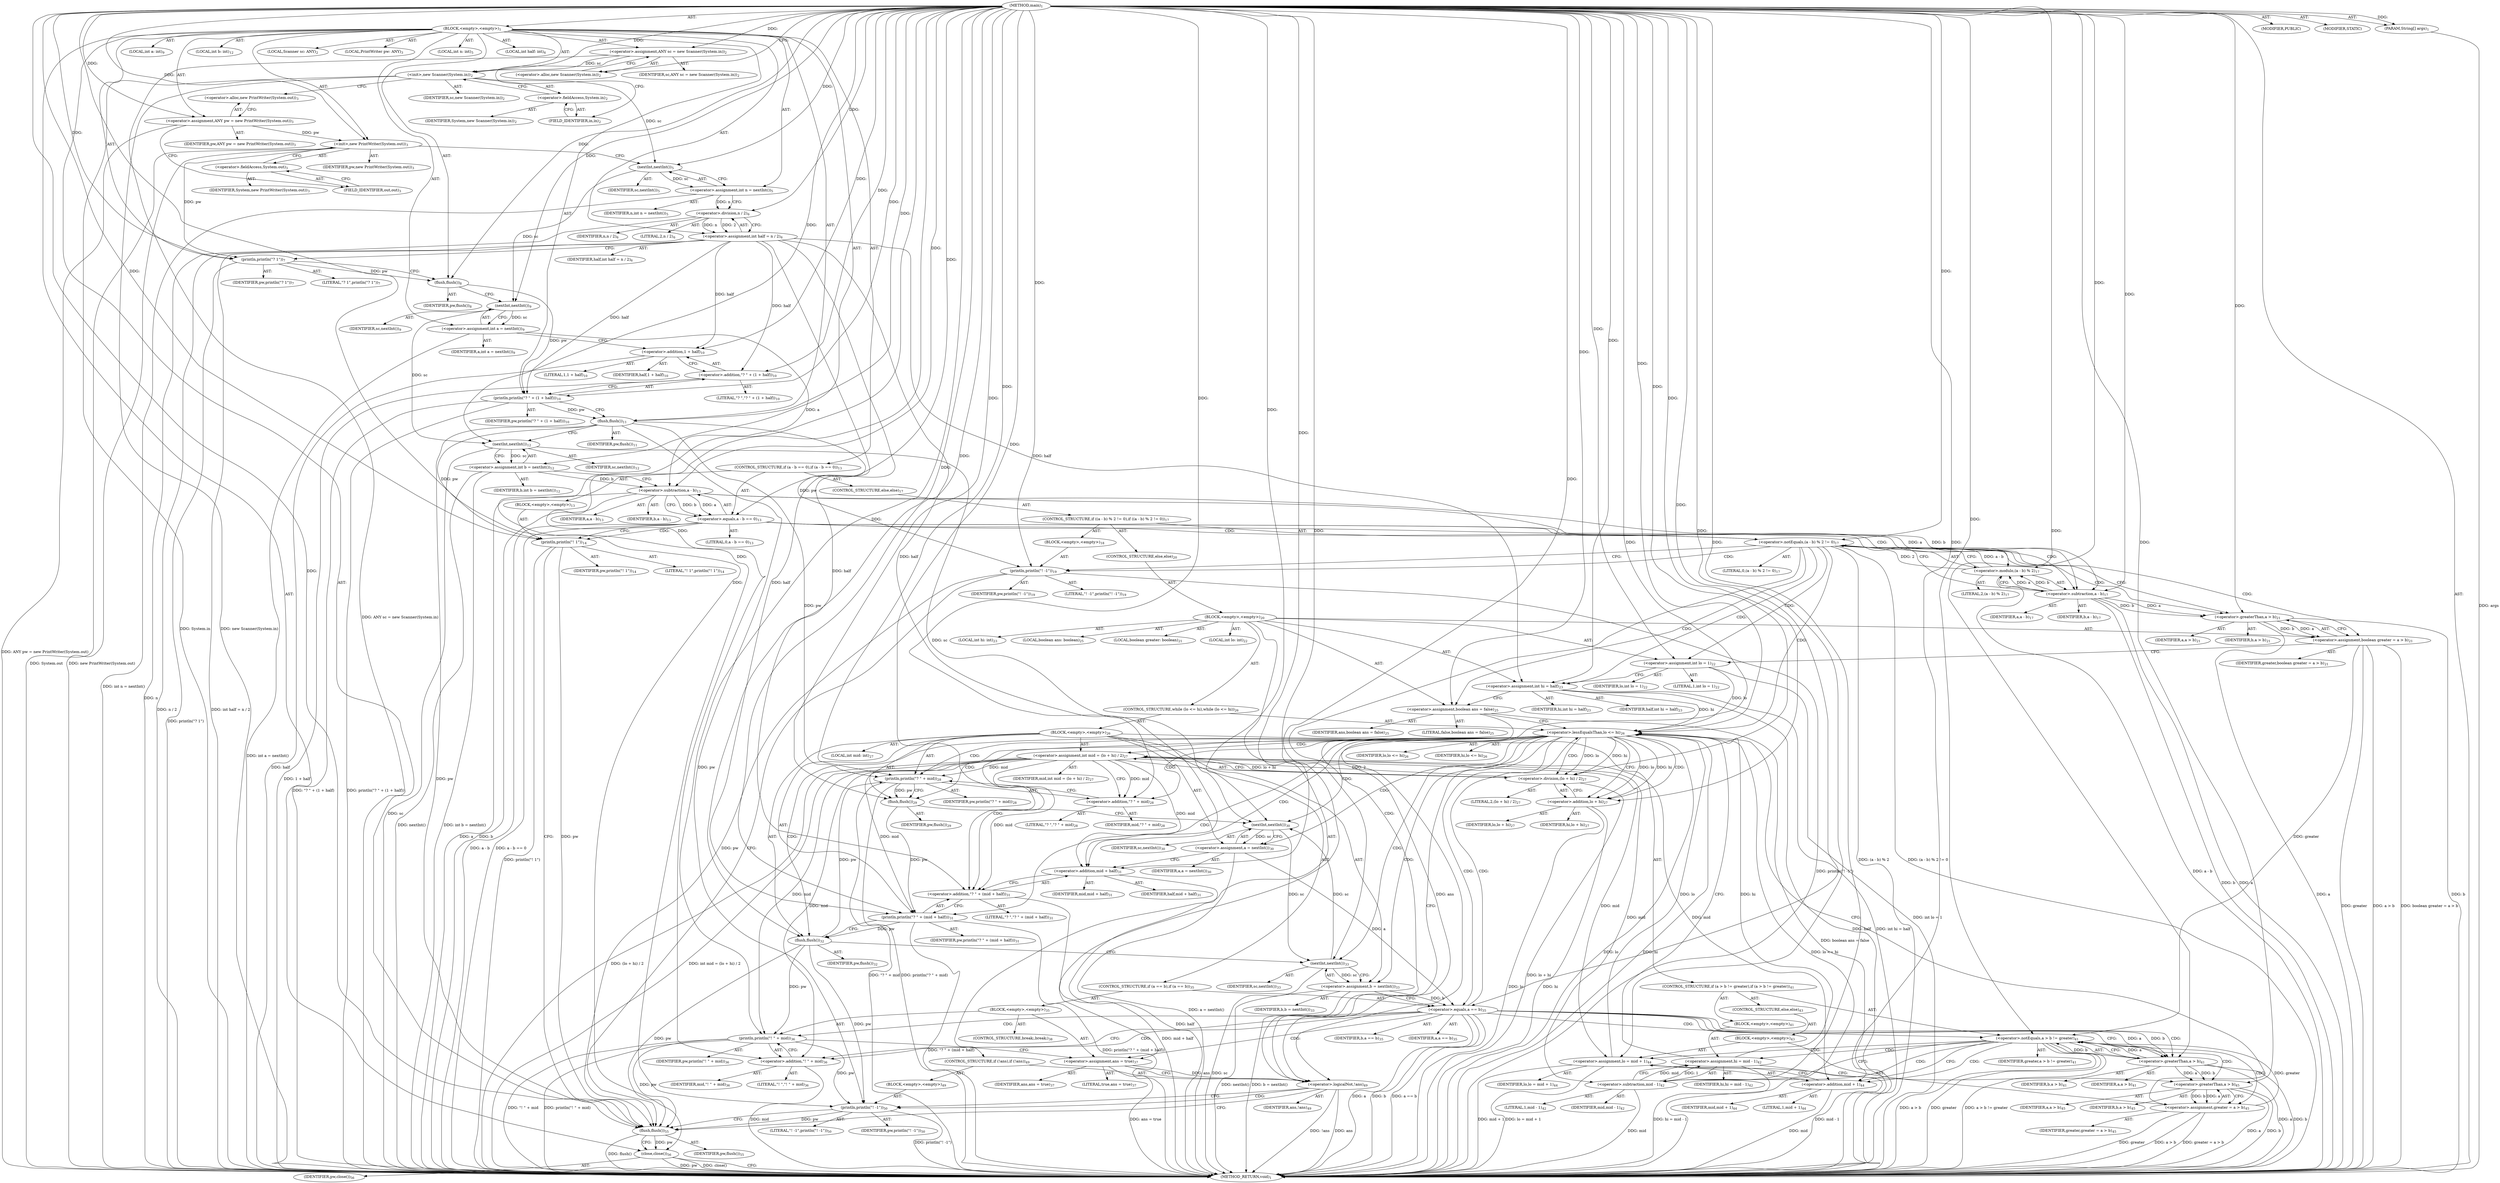 digraph "main" {  
"21" [label = <(METHOD,main)<SUB>1</SUB>> ]
"22" [label = <(PARAM,String[] args)<SUB>1</SUB>> ]
"23" [label = <(BLOCK,&lt;empty&gt;,&lt;empty&gt;)<SUB>1</SUB>> ]
"4" [label = <(LOCAL,Scanner sc: ANY)<SUB>2</SUB>> ]
"24" [label = <(&lt;operator&gt;.assignment,ANY sc = new Scanner(System.in))<SUB>2</SUB>> ]
"25" [label = <(IDENTIFIER,sc,ANY sc = new Scanner(System.in))<SUB>2</SUB>> ]
"26" [label = <(&lt;operator&gt;.alloc,new Scanner(System.in))<SUB>2</SUB>> ]
"27" [label = <(&lt;init&gt;,new Scanner(System.in))<SUB>2</SUB>> ]
"3" [label = <(IDENTIFIER,sc,new Scanner(System.in))<SUB>2</SUB>> ]
"28" [label = <(&lt;operator&gt;.fieldAccess,System.in)<SUB>2</SUB>> ]
"29" [label = <(IDENTIFIER,System,new Scanner(System.in))<SUB>2</SUB>> ]
"30" [label = <(FIELD_IDENTIFIER,in,in)<SUB>2</SUB>> ]
"6" [label = <(LOCAL,PrintWriter pw: ANY)<SUB>3</SUB>> ]
"31" [label = <(&lt;operator&gt;.assignment,ANY pw = new PrintWriter(System.out))<SUB>3</SUB>> ]
"32" [label = <(IDENTIFIER,pw,ANY pw = new PrintWriter(System.out))<SUB>3</SUB>> ]
"33" [label = <(&lt;operator&gt;.alloc,new PrintWriter(System.out))<SUB>3</SUB>> ]
"34" [label = <(&lt;init&gt;,new PrintWriter(System.out))<SUB>3</SUB>> ]
"5" [label = <(IDENTIFIER,pw,new PrintWriter(System.out))<SUB>3</SUB>> ]
"35" [label = <(&lt;operator&gt;.fieldAccess,System.out)<SUB>3</SUB>> ]
"36" [label = <(IDENTIFIER,System,new PrintWriter(System.out))<SUB>3</SUB>> ]
"37" [label = <(FIELD_IDENTIFIER,out,out)<SUB>3</SUB>> ]
"38" [label = <(LOCAL,int n: int)<SUB>5</SUB>> ]
"39" [label = <(&lt;operator&gt;.assignment,int n = nextInt())<SUB>5</SUB>> ]
"40" [label = <(IDENTIFIER,n,int n = nextInt())<SUB>5</SUB>> ]
"41" [label = <(nextInt,nextInt())<SUB>5</SUB>> ]
"42" [label = <(IDENTIFIER,sc,nextInt())<SUB>5</SUB>> ]
"43" [label = <(LOCAL,int half: int)<SUB>6</SUB>> ]
"44" [label = <(&lt;operator&gt;.assignment,int half = n / 2)<SUB>6</SUB>> ]
"45" [label = <(IDENTIFIER,half,int half = n / 2)<SUB>6</SUB>> ]
"46" [label = <(&lt;operator&gt;.division,n / 2)<SUB>6</SUB>> ]
"47" [label = <(IDENTIFIER,n,n / 2)<SUB>6</SUB>> ]
"48" [label = <(LITERAL,2,n / 2)<SUB>6</SUB>> ]
"49" [label = <(println,println(&quot;? 1&quot;))<SUB>7</SUB>> ]
"50" [label = <(IDENTIFIER,pw,println(&quot;? 1&quot;))<SUB>7</SUB>> ]
"51" [label = <(LITERAL,&quot;? 1&quot;,println(&quot;? 1&quot;))<SUB>7</SUB>> ]
"52" [label = <(flush,flush())<SUB>8</SUB>> ]
"53" [label = <(IDENTIFIER,pw,flush())<SUB>8</SUB>> ]
"54" [label = <(LOCAL,int a: int)<SUB>9</SUB>> ]
"55" [label = <(&lt;operator&gt;.assignment,int a = nextInt())<SUB>9</SUB>> ]
"56" [label = <(IDENTIFIER,a,int a = nextInt())<SUB>9</SUB>> ]
"57" [label = <(nextInt,nextInt())<SUB>9</SUB>> ]
"58" [label = <(IDENTIFIER,sc,nextInt())<SUB>9</SUB>> ]
"59" [label = <(println,println(&quot;? &quot; + (1 + half)))<SUB>10</SUB>> ]
"60" [label = <(IDENTIFIER,pw,println(&quot;? &quot; + (1 + half)))<SUB>10</SUB>> ]
"61" [label = <(&lt;operator&gt;.addition,&quot;? &quot; + (1 + half))<SUB>10</SUB>> ]
"62" [label = <(LITERAL,&quot;? &quot;,&quot;? &quot; + (1 + half))<SUB>10</SUB>> ]
"63" [label = <(&lt;operator&gt;.addition,1 + half)<SUB>10</SUB>> ]
"64" [label = <(LITERAL,1,1 + half)<SUB>10</SUB>> ]
"65" [label = <(IDENTIFIER,half,1 + half)<SUB>10</SUB>> ]
"66" [label = <(flush,flush())<SUB>11</SUB>> ]
"67" [label = <(IDENTIFIER,pw,flush())<SUB>11</SUB>> ]
"68" [label = <(LOCAL,int b: int)<SUB>12</SUB>> ]
"69" [label = <(&lt;operator&gt;.assignment,int b = nextInt())<SUB>12</SUB>> ]
"70" [label = <(IDENTIFIER,b,int b = nextInt())<SUB>12</SUB>> ]
"71" [label = <(nextInt,nextInt())<SUB>12</SUB>> ]
"72" [label = <(IDENTIFIER,sc,nextInt())<SUB>12</SUB>> ]
"73" [label = <(CONTROL_STRUCTURE,if (a - b == 0),if (a - b == 0))<SUB>13</SUB>> ]
"74" [label = <(&lt;operator&gt;.equals,a - b == 0)<SUB>13</SUB>> ]
"75" [label = <(&lt;operator&gt;.subtraction,a - b)<SUB>13</SUB>> ]
"76" [label = <(IDENTIFIER,a,a - b)<SUB>13</SUB>> ]
"77" [label = <(IDENTIFIER,b,a - b)<SUB>13</SUB>> ]
"78" [label = <(LITERAL,0,a - b == 0)<SUB>13</SUB>> ]
"79" [label = <(BLOCK,&lt;empty&gt;,&lt;empty&gt;)<SUB>13</SUB>> ]
"80" [label = <(println,println(&quot;! 1&quot;))<SUB>14</SUB>> ]
"81" [label = <(IDENTIFIER,pw,println(&quot;! 1&quot;))<SUB>14</SUB>> ]
"82" [label = <(LITERAL,&quot;! 1&quot;,println(&quot;! 1&quot;))<SUB>14</SUB>> ]
"83" [label = <(CONTROL_STRUCTURE,else,else)<SUB>17</SUB>> ]
"84" [label = <(CONTROL_STRUCTURE,if ((a - b) % 2 != 0),if ((a - b) % 2 != 0))<SUB>17</SUB>> ]
"85" [label = <(&lt;operator&gt;.notEquals,(a - b) % 2 != 0)<SUB>17</SUB>> ]
"86" [label = <(&lt;operator&gt;.modulo,(a - b) % 2)<SUB>17</SUB>> ]
"87" [label = <(&lt;operator&gt;.subtraction,a - b)<SUB>17</SUB>> ]
"88" [label = <(IDENTIFIER,a,a - b)<SUB>17</SUB>> ]
"89" [label = <(IDENTIFIER,b,a - b)<SUB>17</SUB>> ]
"90" [label = <(LITERAL,2,(a - b) % 2)<SUB>17</SUB>> ]
"91" [label = <(LITERAL,0,(a - b) % 2 != 0)<SUB>17</SUB>> ]
"92" [label = <(BLOCK,&lt;empty&gt;,&lt;empty&gt;)<SUB>18</SUB>> ]
"93" [label = <(println,println(&quot;! -1&quot;))<SUB>19</SUB>> ]
"94" [label = <(IDENTIFIER,pw,println(&quot;! -1&quot;))<SUB>19</SUB>> ]
"95" [label = <(LITERAL,&quot;! -1&quot;,println(&quot;! -1&quot;))<SUB>19</SUB>> ]
"96" [label = <(CONTROL_STRUCTURE,else,else)<SUB>20</SUB>> ]
"97" [label = <(BLOCK,&lt;empty&gt;,&lt;empty&gt;)<SUB>20</SUB>> ]
"98" [label = <(LOCAL,boolean greater: boolean)<SUB>21</SUB>> ]
"99" [label = <(&lt;operator&gt;.assignment,boolean greater = a &gt; b)<SUB>21</SUB>> ]
"100" [label = <(IDENTIFIER,greater,boolean greater = a &gt; b)<SUB>21</SUB>> ]
"101" [label = <(&lt;operator&gt;.greaterThan,a &gt; b)<SUB>21</SUB>> ]
"102" [label = <(IDENTIFIER,a,a &gt; b)<SUB>21</SUB>> ]
"103" [label = <(IDENTIFIER,b,a &gt; b)<SUB>21</SUB>> ]
"104" [label = <(LOCAL,int lo: int)<SUB>22</SUB>> ]
"105" [label = <(&lt;operator&gt;.assignment,int lo = 1)<SUB>22</SUB>> ]
"106" [label = <(IDENTIFIER,lo,int lo = 1)<SUB>22</SUB>> ]
"107" [label = <(LITERAL,1,int lo = 1)<SUB>22</SUB>> ]
"108" [label = <(LOCAL,int hi: int)<SUB>23</SUB>> ]
"109" [label = <(&lt;operator&gt;.assignment,int hi = half)<SUB>23</SUB>> ]
"110" [label = <(IDENTIFIER,hi,int hi = half)<SUB>23</SUB>> ]
"111" [label = <(IDENTIFIER,half,int hi = half)<SUB>23</SUB>> ]
"112" [label = <(LOCAL,boolean ans: boolean)<SUB>25</SUB>> ]
"113" [label = <(&lt;operator&gt;.assignment,boolean ans = false)<SUB>25</SUB>> ]
"114" [label = <(IDENTIFIER,ans,boolean ans = false)<SUB>25</SUB>> ]
"115" [label = <(LITERAL,false,boolean ans = false)<SUB>25</SUB>> ]
"116" [label = <(CONTROL_STRUCTURE,while (lo &lt;= hi),while (lo &lt;= hi))<SUB>26</SUB>> ]
"117" [label = <(&lt;operator&gt;.lessEqualsThan,lo &lt;= hi)<SUB>26</SUB>> ]
"118" [label = <(IDENTIFIER,lo,lo &lt;= hi)<SUB>26</SUB>> ]
"119" [label = <(IDENTIFIER,hi,lo &lt;= hi)<SUB>26</SUB>> ]
"120" [label = <(BLOCK,&lt;empty&gt;,&lt;empty&gt;)<SUB>26</SUB>> ]
"121" [label = <(LOCAL,int mid: int)<SUB>27</SUB>> ]
"122" [label = <(&lt;operator&gt;.assignment,int mid = (lo + hi) / 2)<SUB>27</SUB>> ]
"123" [label = <(IDENTIFIER,mid,int mid = (lo + hi) / 2)<SUB>27</SUB>> ]
"124" [label = <(&lt;operator&gt;.division,(lo + hi) / 2)<SUB>27</SUB>> ]
"125" [label = <(&lt;operator&gt;.addition,lo + hi)<SUB>27</SUB>> ]
"126" [label = <(IDENTIFIER,lo,lo + hi)<SUB>27</SUB>> ]
"127" [label = <(IDENTIFIER,hi,lo + hi)<SUB>27</SUB>> ]
"128" [label = <(LITERAL,2,(lo + hi) / 2)<SUB>27</SUB>> ]
"129" [label = <(println,println(&quot;? &quot; + mid))<SUB>28</SUB>> ]
"130" [label = <(IDENTIFIER,pw,println(&quot;? &quot; + mid))<SUB>28</SUB>> ]
"131" [label = <(&lt;operator&gt;.addition,&quot;? &quot; + mid)<SUB>28</SUB>> ]
"132" [label = <(LITERAL,&quot;? &quot;,&quot;? &quot; + mid)<SUB>28</SUB>> ]
"133" [label = <(IDENTIFIER,mid,&quot;? &quot; + mid)<SUB>28</SUB>> ]
"134" [label = <(flush,flush())<SUB>29</SUB>> ]
"135" [label = <(IDENTIFIER,pw,flush())<SUB>29</SUB>> ]
"136" [label = <(&lt;operator&gt;.assignment,a = nextInt())<SUB>30</SUB>> ]
"137" [label = <(IDENTIFIER,a,a = nextInt())<SUB>30</SUB>> ]
"138" [label = <(nextInt,nextInt())<SUB>30</SUB>> ]
"139" [label = <(IDENTIFIER,sc,nextInt())<SUB>30</SUB>> ]
"140" [label = <(println,println(&quot;? &quot; + (mid + half)))<SUB>31</SUB>> ]
"141" [label = <(IDENTIFIER,pw,println(&quot;? &quot; + (mid + half)))<SUB>31</SUB>> ]
"142" [label = <(&lt;operator&gt;.addition,&quot;? &quot; + (mid + half))<SUB>31</SUB>> ]
"143" [label = <(LITERAL,&quot;? &quot;,&quot;? &quot; + (mid + half))<SUB>31</SUB>> ]
"144" [label = <(&lt;operator&gt;.addition,mid + half)<SUB>31</SUB>> ]
"145" [label = <(IDENTIFIER,mid,mid + half)<SUB>31</SUB>> ]
"146" [label = <(IDENTIFIER,half,mid + half)<SUB>31</SUB>> ]
"147" [label = <(flush,flush())<SUB>32</SUB>> ]
"148" [label = <(IDENTIFIER,pw,flush())<SUB>32</SUB>> ]
"149" [label = <(&lt;operator&gt;.assignment,b = nextInt())<SUB>33</SUB>> ]
"150" [label = <(IDENTIFIER,b,b = nextInt())<SUB>33</SUB>> ]
"151" [label = <(nextInt,nextInt())<SUB>33</SUB>> ]
"152" [label = <(IDENTIFIER,sc,nextInt())<SUB>33</SUB>> ]
"153" [label = <(CONTROL_STRUCTURE,if (a == b),if (a == b))<SUB>35</SUB>> ]
"154" [label = <(&lt;operator&gt;.equals,a == b)<SUB>35</SUB>> ]
"155" [label = <(IDENTIFIER,a,a == b)<SUB>35</SUB>> ]
"156" [label = <(IDENTIFIER,b,a == b)<SUB>35</SUB>> ]
"157" [label = <(BLOCK,&lt;empty&gt;,&lt;empty&gt;)<SUB>35</SUB>> ]
"158" [label = <(println,println(&quot;! &quot; + mid))<SUB>36</SUB>> ]
"159" [label = <(IDENTIFIER,pw,println(&quot;! &quot; + mid))<SUB>36</SUB>> ]
"160" [label = <(&lt;operator&gt;.addition,&quot;! &quot; + mid)<SUB>36</SUB>> ]
"161" [label = <(LITERAL,&quot;! &quot;,&quot;! &quot; + mid)<SUB>36</SUB>> ]
"162" [label = <(IDENTIFIER,mid,&quot;! &quot; + mid)<SUB>36</SUB>> ]
"163" [label = <(&lt;operator&gt;.assignment,ans = true)<SUB>37</SUB>> ]
"164" [label = <(IDENTIFIER,ans,ans = true)<SUB>37</SUB>> ]
"165" [label = <(LITERAL,true,ans = true)<SUB>37</SUB>> ]
"166" [label = <(CONTROL_STRUCTURE,break;,break;)<SUB>38</SUB>> ]
"167" [label = <(CONTROL_STRUCTURE,if (a &gt; b != greater),if (a &gt; b != greater))<SUB>41</SUB>> ]
"168" [label = <(&lt;operator&gt;.notEquals,a &gt; b != greater)<SUB>41</SUB>> ]
"169" [label = <(&lt;operator&gt;.greaterThan,a &gt; b)<SUB>41</SUB>> ]
"170" [label = <(IDENTIFIER,a,a &gt; b)<SUB>41</SUB>> ]
"171" [label = <(IDENTIFIER,b,a &gt; b)<SUB>41</SUB>> ]
"172" [label = <(IDENTIFIER,greater,a &gt; b != greater)<SUB>41</SUB>> ]
"173" [label = <(BLOCK,&lt;empty&gt;,&lt;empty&gt;)<SUB>41</SUB>> ]
"174" [label = <(&lt;operator&gt;.assignment,hi = mid - 1)<SUB>42</SUB>> ]
"175" [label = <(IDENTIFIER,hi,hi = mid - 1)<SUB>42</SUB>> ]
"176" [label = <(&lt;operator&gt;.subtraction,mid - 1)<SUB>42</SUB>> ]
"177" [label = <(IDENTIFIER,mid,mid - 1)<SUB>42</SUB>> ]
"178" [label = <(LITERAL,1,mid - 1)<SUB>42</SUB>> ]
"179" [label = <(CONTROL_STRUCTURE,else,else)<SUB>43</SUB>> ]
"180" [label = <(BLOCK,&lt;empty&gt;,&lt;empty&gt;)<SUB>43</SUB>> ]
"181" [label = <(&lt;operator&gt;.assignment,lo = mid + 1)<SUB>44</SUB>> ]
"182" [label = <(IDENTIFIER,lo,lo = mid + 1)<SUB>44</SUB>> ]
"183" [label = <(&lt;operator&gt;.addition,mid + 1)<SUB>44</SUB>> ]
"184" [label = <(IDENTIFIER,mid,mid + 1)<SUB>44</SUB>> ]
"185" [label = <(LITERAL,1,mid + 1)<SUB>44</SUB>> ]
"186" [label = <(&lt;operator&gt;.assignment,greater = a &gt; b)<SUB>45</SUB>> ]
"187" [label = <(IDENTIFIER,greater,greater = a &gt; b)<SUB>45</SUB>> ]
"188" [label = <(&lt;operator&gt;.greaterThan,a &gt; b)<SUB>45</SUB>> ]
"189" [label = <(IDENTIFIER,a,a &gt; b)<SUB>45</SUB>> ]
"190" [label = <(IDENTIFIER,b,a &gt; b)<SUB>45</SUB>> ]
"191" [label = <(CONTROL_STRUCTURE,if (!ans),if (!ans))<SUB>49</SUB>> ]
"192" [label = <(&lt;operator&gt;.logicalNot,!ans)<SUB>49</SUB>> ]
"193" [label = <(IDENTIFIER,ans,!ans)<SUB>49</SUB>> ]
"194" [label = <(BLOCK,&lt;empty&gt;,&lt;empty&gt;)<SUB>49</SUB>> ]
"195" [label = <(println,println(&quot;! -1&quot;))<SUB>50</SUB>> ]
"196" [label = <(IDENTIFIER,pw,println(&quot;! -1&quot;))<SUB>50</SUB>> ]
"197" [label = <(LITERAL,&quot;! -1&quot;,println(&quot;! -1&quot;))<SUB>50</SUB>> ]
"198" [label = <(flush,flush())<SUB>55</SUB>> ]
"199" [label = <(IDENTIFIER,pw,flush())<SUB>55</SUB>> ]
"200" [label = <(close,close())<SUB>56</SUB>> ]
"201" [label = <(IDENTIFIER,pw,close())<SUB>56</SUB>> ]
"202" [label = <(MODIFIER,PUBLIC)> ]
"203" [label = <(MODIFIER,STATIC)> ]
"204" [label = <(METHOD_RETURN,void)<SUB>1</SUB>> ]
  "21" -> "22"  [ label = "AST: "] 
  "21" -> "23"  [ label = "AST: "] 
  "21" -> "202"  [ label = "AST: "] 
  "21" -> "203"  [ label = "AST: "] 
  "21" -> "204"  [ label = "AST: "] 
  "23" -> "4"  [ label = "AST: "] 
  "23" -> "24"  [ label = "AST: "] 
  "23" -> "27"  [ label = "AST: "] 
  "23" -> "6"  [ label = "AST: "] 
  "23" -> "31"  [ label = "AST: "] 
  "23" -> "34"  [ label = "AST: "] 
  "23" -> "38"  [ label = "AST: "] 
  "23" -> "39"  [ label = "AST: "] 
  "23" -> "43"  [ label = "AST: "] 
  "23" -> "44"  [ label = "AST: "] 
  "23" -> "49"  [ label = "AST: "] 
  "23" -> "52"  [ label = "AST: "] 
  "23" -> "54"  [ label = "AST: "] 
  "23" -> "55"  [ label = "AST: "] 
  "23" -> "59"  [ label = "AST: "] 
  "23" -> "66"  [ label = "AST: "] 
  "23" -> "68"  [ label = "AST: "] 
  "23" -> "69"  [ label = "AST: "] 
  "23" -> "73"  [ label = "AST: "] 
  "23" -> "198"  [ label = "AST: "] 
  "23" -> "200"  [ label = "AST: "] 
  "24" -> "25"  [ label = "AST: "] 
  "24" -> "26"  [ label = "AST: "] 
  "27" -> "3"  [ label = "AST: "] 
  "27" -> "28"  [ label = "AST: "] 
  "28" -> "29"  [ label = "AST: "] 
  "28" -> "30"  [ label = "AST: "] 
  "31" -> "32"  [ label = "AST: "] 
  "31" -> "33"  [ label = "AST: "] 
  "34" -> "5"  [ label = "AST: "] 
  "34" -> "35"  [ label = "AST: "] 
  "35" -> "36"  [ label = "AST: "] 
  "35" -> "37"  [ label = "AST: "] 
  "39" -> "40"  [ label = "AST: "] 
  "39" -> "41"  [ label = "AST: "] 
  "41" -> "42"  [ label = "AST: "] 
  "44" -> "45"  [ label = "AST: "] 
  "44" -> "46"  [ label = "AST: "] 
  "46" -> "47"  [ label = "AST: "] 
  "46" -> "48"  [ label = "AST: "] 
  "49" -> "50"  [ label = "AST: "] 
  "49" -> "51"  [ label = "AST: "] 
  "52" -> "53"  [ label = "AST: "] 
  "55" -> "56"  [ label = "AST: "] 
  "55" -> "57"  [ label = "AST: "] 
  "57" -> "58"  [ label = "AST: "] 
  "59" -> "60"  [ label = "AST: "] 
  "59" -> "61"  [ label = "AST: "] 
  "61" -> "62"  [ label = "AST: "] 
  "61" -> "63"  [ label = "AST: "] 
  "63" -> "64"  [ label = "AST: "] 
  "63" -> "65"  [ label = "AST: "] 
  "66" -> "67"  [ label = "AST: "] 
  "69" -> "70"  [ label = "AST: "] 
  "69" -> "71"  [ label = "AST: "] 
  "71" -> "72"  [ label = "AST: "] 
  "73" -> "74"  [ label = "AST: "] 
  "73" -> "79"  [ label = "AST: "] 
  "73" -> "83"  [ label = "AST: "] 
  "74" -> "75"  [ label = "AST: "] 
  "74" -> "78"  [ label = "AST: "] 
  "75" -> "76"  [ label = "AST: "] 
  "75" -> "77"  [ label = "AST: "] 
  "79" -> "80"  [ label = "AST: "] 
  "80" -> "81"  [ label = "AST: "] 
  "80" -> "82"  [ label = "AST: "] 
  "83" -> "84"  [ label = "AST: "] 
  "84" -> "85"  [ label = "AST: "] 
  "84" -> "92"  [ label = "AST: "] 
  "84" -> "96"  [ label = "AST: "] 
  "85" -> "86"  [ label = "AST: "] 
  "85" -> "91"  [ label = "AST: "] 
  "86" -> "87"  [ label = "AST: "] 
  "86" -> "90"  [ label = "AST: "] 
  "87" -> "88"  [ label = "AST: "] 
  "87" -> "89"  [ label = "AST: "] 
  "92" -> "93"  [ label = "AST: "] 
  "93" -> "94"  [ label = "AST: "] 
  "93" -> "95"  [ label = "AST: "] 
  "96" -> "97"  [ label = "AST: "] 
  "97" -> "98"  [ label = "AST: "] 
  "97" -> "99"  [ label = "AST: "] 
  "97" -> "104"  [ label = "AST: "] 
  "97" -> "105"  [ label = "AST: "] 
  "97" -> "108"  [ label = "AST: "] 
  "97" -> "109"  [ label = "AST: "] 
  "97" -> "112"  [ label = "AST: "] 
  "97" -> "113"  [ label = "AST: "] 
  "97" -> "116"  [ label = "AST: "] 
  "97" -> "191"  [ label = "AST: "] 
  "99" -> "100"  [ label = "AST: "] 
  "99" -> "101"  [ label = "AST: "] 
  "101" -> "102"  [ label = "AST: "] 
  "101" -> "103"  [ label = "AST: "] 
  "105" -> "106"  [ label = "AST: "] 
  "105" -> "107"  [ label = "AST: "] 
  "109" -> "110"  [ label = "AST: "] 
  "109" -> "111"  [ label = "AST: "] 
  "113" -> "114"  [ label = "AST: "] 
  "113" -> "115"  [ label = "AST: "] 
  "116" -> "117"  [ label = "AST: "] 
  "116" -> "120"  [ label = "AST: "] 
  "117" -> "118"  [ label = "AST: "] 
  "117" -> "119"  [ label = "AST: "] 
  "120" -> "121"  [ label = "AST: "] 
  "120" -> "122"  [ label = "AST: "] 
  "120" -> "129"  [ label = "AST: "] 
  "120" -> "134"  [ label = "AST: "] 
  "120" -> "136"  [ label = "AST: "] 
  "120" -> "140"  [ label = "AST: "] 
  "120" -> "147"  [ label = "AST: "] 
  "120" -> "149"  [ label = "AST: "] 
  "120" -> "153"  [ label = "AST: "] 
  "120" -> "167"  [ label = "AST: "] 
  "122" -> "123"  [ label = "AST: "] 
  "122" -> "124"  [ label = "AST: "] 
  "124" -> "125"  [ label = "AST: "] 
  "124" -> "128"  [ label = "AST: "] 
  "125" -> "126"  [ label = "AST: "] 
  "125" -> "127"  [ label = "AST: "] 
  "129" -> "130"  [ label = "AST: "] 
  "129" -> "131"  [ label = "AST: "] 
  "131" -> "132"  [ label = "AST: "] 
  "131" -> "133"  [ label = "AST: "] 
  "134" -> "135"  [ label = "AST: "] 
  "136" -> "137"  [ label = "AST: "] 
  "136" -> "138"  [ label = "AST: "] 
  "138" -> "139"  [ label = "AST: "] 
  "140" -> "141"  [ label = "AST: "] 
  "140" -> "142"  [ label = "AST: "] 
  "142" -> "143"  [ label = "AST: "] 
  "142" -> "144"  [ label = "AST: "] 
  "144" -> "145"  [ label = "AST: "] 
  "144" -> "146"  [ label = "AST: "] 
  "147" -> "148"  [ label = "AST: "] 
  "149" -> "150"  [ label = "AST: "] 
  "149" -> "151"  [ label = "AST: "] 
  "151" -> "152"  [ label = "AST: "] 
  "153" -> "154"  [ label = "AST: "] 
  "153" -> "157"  [ label = "AST: "] 
  "154" -> "155"  [ label = "AST: "] 
  "154" -> "156"  [ label = "AST: "] 
  "157" -> "158"  [ label = "AST: "] 
  "157" -> "163"  [ label = "AST: "] 
  "157" -> "166"  [ label = "AST: "] 
  "158" -> "159"  [ label = "AST: "] 
  "158" -> "160"  [ label = "AST: "] 
  "160" -> "161"  [ label = "AST: "] 
  "160" -> "162"  [ label = "AST: "] 
  "163" -> "164"  [ label = "AST: "] 
  "163" -> "165"  [ label = "AST: "] 
  "167" -> "168"  [ label = "AST: "] 
  "167" -> "173"  [ label = "AST: "] 
  "167" -> "179"  [ label = "AST: "] 
  "168" -> "169"  [ label = "AST: "] 
  "168" -> "172"  [ label = "AST: "] 
  "169" -> "170"  [ label = "AST: "] 
  "169" -> "171"  [ label = "AST: "] 
  "173" -> "174"  [ label = "AST: "] 
  "174" -> "175"  [ label = "AST: "] 
  "174" -> "176"  [ label = "AST: "] 
  "176" -> "177"  [ label = "AST: "] 
  "176" -> "178"  [ label = "AST: "] 
  "179" -> "180"  [ label = "AST: "] 
  "180" -> "181"  [ label = "AST: "] 
  "180" -> "186"  [ label = "AST: "] 
  "181" -> "182"  [ label = "AST: "] 
  "181" -> "183"  [ label = "AST: "] 
  "183" -> "184"  [ label = "AST: "] 
  "183" -> "185"  [ label = "AST: "] 
  "186" -> "187"  [ label = "AST: "] 
  "186" -> "188"  [ label = "AST: "] 
  "188" -> "189"  [ label = "AST: "] 
  "188" -> "190"  [ label = "AST: "] 
  "191" -> "192"  [ label = "AST: "] 
  "191" -> "194"  [ label = "AST: "] 
  "192" -> "193"  [ label = "AST: "] 
  "194" -> "195"  [ label = "AST: "] 
  "195" -> "196"  [ label = "AST: "] 
  "195" -> "197"  [ label = "AST: "] 
  "198" -> "199"  [ label = "AST: "] 
  "200" -> "201"  [ label = "AST: "] 
  "24" -> "30"  [ label = "CFG: "] 
  "27" -> "33"  [ label = "CFG: "] 
  "31" -> "37"  [ label = "CFG: "] 
  "34" -> "41"  [ label = "CFG: "] 
  "39" -> "46"  [ label = "CFG: "] 
  "44" -> "49"  [ label = "CFG: "] 
  "49" -> "52"  [ label = "CFG: "] 
  "52" -> "57"  [ label = "CFG: "] 
  "55" -> "63"  [ label = "CFG: "] 
  "59" -> "66"  [ label = "CFG: "] 
  "66" -> "71"  [ label = "CFG: "] 
  "69" -> "75"  [ label = "CFG: "] 
  "198" -> "200"  [ label = "CFG: "] 
  "200" -> "204"  [ label = "CFG: "] 
  "26" -> "24"  [ label = "CFG: "] 
  "28" -> "27"  [ label = "CFG: "] 
  "33" -> "31"  [ label = "CFG: "] 
  "35" -> "34"  [ label = "CFG: "] 
  "41" -> "39"  [ label = "CFG: "] 
  "46" -> "44"  [ label = "CFG: "] 
  "57" -> "55"  [ label = "CFG: "] 
  "61" -> "59"  [ label = "CFG: "] 
  "71" -> "69"  [ label = "CFG: "] 
  "74" -> "80"  [ label = "CFG: "] 
  "74" -> "87"  [ label = "CFG: "] 
  "30" -> "28"  [ label = "CFG: "] 
  "37" -> "35"  [ label = "CFG: "] 
  "63" -> "61"  [ label = "CFG: "] 
  "75" -> "74"  [ label = "CFG: "] 
  "80" -> "198"  [ label = "CFG: "] 
  "85" -> "93"  [ label = "CFG: "] 
  "85" -> "101"  [ label = "CFG: "] 
  "86" -> "85"  [ label = "CFG: "] 
  "93" -> "198"  [ label = "CFG: "] 
  "87" -> "86"  [ label = "CFG: "] 
  "99" -> "105"  [ label = "CFG: "] 
  "105" -> "109"  [ label = "CFG: "] 
  "109" -> "113"  [ label = "CFG: "] 
  "113" -> "117"  [ label = "CFG: "] 
  "101" -> "99"  [ label = "CFG: "] 
  "117" -> "125"  [ label = "CFG: "] 
  "117" -> "192"  [ label = "CFG: "] 
  "192" -> "195"  [ label = "CFG: "] 
  "192" -> "198"  [ label = "CFG: "] 
  "122" -> "131"  [ label = "CFG: "] 
  "129" -> "134"  [ label = "CFG: "] 
  "134" -> "138"  [ label = "CFG: "] 
  "136" -> "144"  [ label = "CFG: "] 
  "140" -> "147"  [ label = "CFG: "] 
  "147" -> "151"  [ label = "CFG: "] 
  "149" -> "154"  [ label = "CFG: "] 
  "195" -> "198"  [ label = "CFG: "] 
  "124" -> "122"  [ label = "CFG: "] 
  "131" -> "129"  [ label = "CFG: "] 
  "138" -> "136"  [ label = "CFG: "] 
  "142" -> "140"  [ label = "CFG: "] 
  "151" -> "149"  [ label = "CFG: "] 
  "154" -> "160"  [ label = "CFG: "] 
  "154" -> "169"  [ label = "CFG: "] 
  "168" -> "176"  [ label = "CFG: "] 
  "168" -> "183"  [ label = "CFG: "] 
  "125" -> "124"  [ label = "CFG: "] 
  "144" -> "142"  [ label = "CFG: "] 
  "158" -> "163"  [ label = "CFG: "] 
  "163" -> "192"  [ label = "CFG: "] 
  "169" -> "168"  [ label = "CFG: "] 
  "174" -> "117"  [ label = "CFG: "] 
  "160" -> "158"  [ label = "CFG: "] 
  "176" -> "174"  [ label = "CFG: "] 
  "181" -> "188"  [ label = "CFG: "] 
  "186" -> "117"  [ label = "CFG: "] 
  "183" -> "181"  [ label = "CFG: "] 
  "188" -> "186"  [ label = "CFG: "] 
  "21" -> "26"  [ label = "CFG: "] 
  "22" -> "204"  [ label = "DDG: args"] 
  "24" -> "204"  [ label = "DDG: ANY sc = new Scanner(System.in)"] 
  "27" -> "204"  [ label = "DDG: System.in"] 
  "27" -> "204"  [ label = "DDG: new Scanner(System.in)"] 
  "31" -> "204"  [ label = "DDG: ANY pw = new PrintWriter(System.out)"] 
  "34" -> "204"  [ label = "DDG: System.out"] 
  "34" -> "204"  [ label = "DDG: new PrintWriter(System.out)"] 
  "39" -> "204"  [ label = "DDG: int n = nextInt()"] 
  "46" -> "204"  [ label = "DDG: n"] 
  "44" -> "204"  [ label = "DDG: n / 2"] 
  "44" -> "204"  [ label = "DDG: int half = n / 2"] 
  "49" -> "204"  [ label = "DDG: println(&quot;? 1&quot;)"] 
  "55" -> "204"  [ label = "DDG: int a = nextInt()"] 
  "63" -> "204"  [ label = "DDG: half"] 
  "61" -> "204"  [ label = "DDG: 1 + half"] 
  "59" -> "204"  [ label = "DDG: &quot;? &quot; + (1 + half)"] 
  "59" -> "204"  [ label = "DDG: println(&quot;? &quot; + (1 + half))"] 
  "71" -> "204"  [ label = "DDG: sc"] 
  "69" -> "204"  [ label = "DDG: nextInt()"] 
  "69" -> "204"  [ label = "DDG: int b = nextInt()"] 
  "75" -> "204"  [ label = "DDG: a"] 
  "75" -> "204"  [ label = "DDG: b"] 
  "74" -> "204"  [ label = "DDG: a - b"] 
  "74" -> "204"  [ label = "DDG: a - b == 0"] 
  "87" -> "204"  [ label = "DDG: a"] 
  "87" -> "204"  [ label = "DDG: b"] 
  "86" -> "204"  [ label = "DDG: a - b"] 
  "85" -> "204"  [ label = "DDG: (a - b) % 2"] 
  "85" -> "204"  [ label = "DDG: (a - b) % 2 != 0"] 
  "99" -> "204"  [ label = "DDG: greater"] 
  "101" -> "204"  [ label = "DDG: a"] 
  "101" -> "204"  [ label = "DDG: b"] 
  "99" -> "204"  [ label = "DDG: a &gt; b"] 
  "99" -> "204"  [ label = "DDG: boolean greater = a &gt; b"] 
  "105" -> "204"  [ label = "DDG: int lo = 1"] 
  "109" -> "204"  [ label = "DDG: half"] 
  "109" -> "204"  [ label = "DDG: int hi = half"] 
  "113" -> "204"  [ label = "DDG: boolean ans = false"] 
  "117" -> "204"  [ label = "DDG: lo"] 
  "117" -> "204"  [ label = "DDG: hi"] 
  "117" -> "204"  [ label = "DDG: lo &lt;= hi"] 
  "125" -> "204"  [ label = "DDG: lo"] 
  "125" -> "204"  [ label = "DDG: hi"] 
  "124" -> "204"  [ label = "DDG: lo + hi"] 
  "122" -> "204"  [ label = "DDG: (lo + hi) / 2"] 
  "122" -> "204"  [ label = "DDG: int mid = (lo + hi) / 2"] 
  "129" -> "204"  [ label = "DDG: &quot;? &quot; + mid"] 
  "129" -> "204"  [ label = "DDG: println(&quot;? &quot; + mid)"] 
  "136" -> "204"  [ label = "DDG: a = nextInt()"] 
  "144" -> "204"  [ label = "DDG: half"] 
  "142" -> "204"  [ label = "DDG: mid + half"] 
  "140" -> "204"  [ label = "DDG: &quot;? &quot; + (mid + half)"] 
  "140" -> "204"  [ label = "DDG: println(&quot;? &quot; + (mid + half))"] 
  "151" -> "204"  [ label = "DDG: sc"] 
  "149" -> "204"  [ label = "DDG: nextInt()"] 
  "149" -> "204"  [ label = "DDG: b = nextInt()"] 
  "154" -> "204"  [ label = "DDG: a"] 
  "154" -> "204"  [ label = "DDG: b"] 
  "154" -> "204"  [ label = "DDG: a == b"] 
  "169" -> "204"  [ label = "DDG: a"] 
  "169" -> "204"  [ label = "DDG: b"] 
  "168" -> "204"  [ label = "DDG: a &gt; b"] 
  "168" -> "204"  [ label = "DDG: greater"] 
  "168" -> "204"  [ label = "DDG: a &gt; b != greater"] 
  "183" -> "204"  [ label = "DDG: mid"] 
  "181" -> "204"  [ label = "DDG: mid + 1"] 
  "181" -> "204"  [ label = "DDG: lo = mid + 1"] 
  "186" -> "204"  [ label = "DDG: greater"] 
  "188" -> "204"  [ label = "DDG: a"] 
  "188" -> "204"  [ label = "DDG: b"] 
  "186" -> "204"  [ label = "DDG: a &gt; b"] 
  "186" -> "204"  [ label = "DDG: greater = a &gt; b"] 
  "176" -> "204"  [ label = "DDG: mid"] 
  "174" -> "204"  [ label = "DDG: mid - 1"] 
  "174" -> "204"  [ label = "DDG: hi = mid - 1"] 
  "160" -> "204"  [ label = "DDG: mid"] 
  "158" -> "204"  [ label = "DDG: &quot;! &quot; + mid"] 
  "158" -> "204"  [ label = "DDG: println(&quot;! &quot; + mid)"] 
  "163" -> "204"  [ label = "DDG: ans = true"] 
  "192" -> "204"  [ label = "DDG: ans"] 
  "192" -> "204"  [ label = "DDG: !ans"] 
  "195" -> "204"  [ label = "DDG: println(&quot;! -1&quot;)"] 
  "93" -> "204"  [ label = "DDG: println(&quot;! -1&quot;)"] 
  "80" -> "204"  [ label = "DDG: println(&quot;! 1&quot;)"] 
  "198" -> "204"  [ label = "DDG: flush()"] 
  "200" -> "204"  [ label = "DDG: pw"] 
  "200" -> "204"  [ label = "DDG: close()"] 
  "21" -> "22"  [ label = "DDG: "] 
  "21" -> "24"  [ label = "DDG: "] 
  "21" -> "31"  [ label = "DDG: "] 
  "41" -> "39"  [ label = "DDG: sc"] 
  "46" -> "44"  [ label = "DDG: n"] 
  "46" -> "44"  [ label = "DDG: 2"] 
  "57" -> "55"  [ label = "DDG: sc"] 
  "71" -> "69"  [ label = "DDG: sc"] 
  "24" -> "27"  [ label = "DDG: sc"] 
  "21" -> "27"  [ label = "DDG: "] 
  "31" -> "34"  [ label = "DDG: pw"] 
  "21" -> "34"  [ label = "DDG: "] 
  "34" -> "49"  [ label = "DDG: pw"] 
  "21" -> "49"  [ label = "DDG: "] 
  "49" -> "52"  [ label = "DDG: pw"] 
  "21" -> "52"  [ label = "DDG: "] 
  "52" -> "59"  [ label = "DDG: pw"] 
  "21" -> "59"  [ label = "DDG: "] 
  "44" -> "59"  [ label = "DDG: half"] 
  "59" -> "66"  [ label = "DDG: pw"] 
  "21" -> "66"  [ label = "DDG: "] 
  "66" -> "198"  [ label = "DDG: pw"] 
  "147" -> "198"  [ label = "DDG: pw"] 
  "158" -> "198"  [ label = "DDG: pw"] 
  "195" -> "198"  [ label = "DDG: pw"] 
  "93" -> "198"  [ label = "DDG: pw"] 
  "80" -> "198"  [ label = "DDG: pw"] 
  "21" -> "198"  [ label = "DDG: "] 
  "198" -> "200"  [ label = "DDG: pw"] 
  "21" -> "200"  [ label = "DDG: "] 
  "27" -> "41"  [ label = "DDG: sc"] 
  "21" -> "41"  [ label = "DDG: "] 
  "39" -> "46"  [ label = "DDG: n"] 
  "21" -> "46"  [ label = "DDG: "] 
  "41" -> "57"  [ label = "DDG: sc"] 
  "21" -> "57"  [ label = "DDG: "] 
  "21" -> "61"  [ label = "DDG: "] 
  "44" -> "61"  [ label = "DDG: half"] 
  "57" -> "71"  [ label = "DDG: sc"] 
  "21" -> "71"  [ label = "DDG: "] 
  "75" -> "74"  [ label = "DDG: a"] 
  "75" -> "74"  [ label = "DDG: b"] 
  "21" -> "74"  [ label = "DDG: "] 
  "21" -> "63"  [ label = "DDG: "] 
  "44" -> "63"  [ label = "DDG: half"] 
  "55" -> "75"  [ label = "DDG: a"] 
  "21" -> "75"  [ label = "DDG: "] 
  "69" -> "75"  [ label = "DDG: b"] 
  "66" -> "80"  [ label = "DDG: pw"] 
  "21" -> "80"  [ label = "DDG: "] 
  "86" -> "85"  [ label = "DDG: a - b"] 
  "86" -> "85"  [ label = "DDG: 2"] 
  "21" -> "85"  [ label = "DDG: "] 
  "87" -> "86"  [ label = "DDG: a"] 
  "87" -> "86"  [ label = "DDG: b"] 
  "21" -> "86"  [ label = "DDG: "] 
  "66" -> "93"  [ label = "DDG: pw"] 
  "21" -> "93"  [ label = "DDG: "] 
  "101" -> "99"  [ label = "DDG: a"] 
  "101" -> "99"  [ label = "DDG: b"] 
  "21" -> "105"  [ label = "DDG: "] 
  "21" -> "109"  [ label = "DDG: "] 
  "44" -> "109"  [ label = "DDG: half"] 
  "21" -> "113"  [ label = "DDG: "] 
  "75" -> "87"  [ label = "DDG: a"] 
  "21" -> "87"  [ label = "DDG: "] 
  "75" -> "87"  [ label = "DDG: b"] 
  "87" -> "101"  [ label = "DDG: a"] 
  "21" -> "101"  [ label = "DDG: "] 
  "87" -> "101"  [ label = "DDG: b"] 
  "105" -> "117"  [ label = "DDG: lo"] 
  "181" -> "117"  [ label = "DDG: lo"] 
  "21" -> "117"  [ label = "DDG: "] 
  "109" -> "117"  [ label = "DDG: hi"] 
  "174" -> "117"  [ label = "DDG: hi"] 
  "124" -> "122"  [ label = "DDG: lo + hi"] 
  "124" -> "122"  [ label = "DDG: 2"] 
  "138" -> "136"  [ label = "DDG: sc"] 
  "151" -> "149"  [ label = "DDG: sc"] 
  "113" -> "192"  [ label = "DDG: ans"] 
  "163" -> "192"  [ label = "DDG: ans"] 
  "21" -> "192"  [ label = "DDG: "] 
  "66" -> "129"  [ label = "DDG: pw"] 
  "147" -> "129"  [ label = "DDG: pw"] 
  "21" -> "129"  [ label = "DDG: "] 
  "122" -> "129"  [ label = "DDG: mid"] 
  "129" -> "134"  [ label = "DDG: pw"] 
  "21" -> "134"  [ label = "DDG: "] 
  "134" -> "140"  [ label = "DDG: pw"] 
  "21" -> "140"  [ label = "DDG: "] 
  "122" -> "140"  [ label = "DDG: mid"] 
  "44" -> "140"  [ label = "DDG: half"] 
  "140" -> "147"  [ label = "DDG: pw"] 
  "21" -> "147"  [ label = "DDG: "] 
  "66" -> "195"  [ label = "DDG: pw"] 
  "147" -> "195"  [ label = "DDG: pw"] 
  "158" -> "195"  [ label = "DDG: pw"] 
  "21" -> "195"  [ label = "DDG: "] 
  "117" -> "124"  [ label = "DDG: lo"] 
  "21" -> "124"  [ label = "DDG: "] 
  "117" -> "124"  [ label = "DDG: hi"] 
  "21" -> "131"  [ label = "DDG: "] 
  "122" -> "131"  [ label = "DDG: mid"] 
  "71" -> "138"  [ label = "DDG: sc"] 
  "151" -> "138"  [ label = "DDG: sc"] 
  "21" -> "138"  [ label = "DDG: "] 
  "21" -> "142"  [ label = "DDG: "] 
  "122" -> "142"  [ label = "DDG: mid"] 
  "44" -> "142"  [ label = "DDG: half"] 
  "138" -> "151"  [ label = "DDG: sc"] 
  "21" -> "151"  [ label = "DDG: "] 
  "136" -> "154"  [ label = "DDG: a"] 
  "21" -> "154"  [ label = "DDG: "] 
  "149" -> "154"  [ label = "DDG: b"] 
  "21" -> "163"  [ label = "DDG: "] 
  "169" -> "168"  [ label = "DDG: a"] 
  "169" -> "168"  [ label = "DDG: b"] 
  "99" -> "168"  [ label = "DDG: greater"] 
  "186" -> "168"  [ label = "DDG: greater"] 
  "21" -> "168"  [ label = "DDG: "] 
  "176" -> "174"  [ label = "DDG: mid"] 
  "176" -> "174"  [ label = "DDG: 1"] 
  "117" -> "125"  [ label = "DDG: lo"] 
  "21" -> "125"  [ label = "DDG: "] 
  "117" -> "125"  [ label = "DDG: hi"] 
  "21" -> "144"  [ label = "DDG: "] 
  "122" -> "144"  [ label = "DDG: mid"] 
  "44" -> "144"  [ label = "DDG: half"] 
  "147" -> "158"  [ label = "DDG: pw"] 
  "21" -> "158"  [ label = "DDG: "] 
  "122" -> "158"  [ label = "DDG: mid"] 
  "154" -> "169"  [ label = "DDG: a"] 
  "21" -> "169"  [ label = "DDG: "] 
  "154" -> "169"  [ label = "DDG: b"] 
  "21" -> "181"  [ label = "DDG: "] 
  "122" -> "181"  [ label = "DDG: mid"] 
  "188" -> "186"  [ label = "DDG: a"] 
  "188" -> "186"  [ label = "DDG: b"] 
  "21" -> "160"  [ label = "DDG: "] 
  "122" -> "160"  [ label = "DDG: mid"] 
  "21" -> "176"  [ label = "DDG: "] 
  "122" -> "176"  [ label = "DDG: mid"] 
  "21" -> "183"  [ label = "DDG: "] 
  "122" -> "183"  [ label = "DDG: mid"] 
  "169" -> "188"  [ label = "DDG: a"] 
  "21" -> "188"  [ label = "DDG: "] 
  "169" -> "188"  [ label = "DDG: b"] 
  "74" -> "85"  [ label = "CDG: "] 
  "74" -> "87"  [ label = "CDG: "] 
  "74" -> "80"  [ label = "CDG: "] 
  "74" -> "86"  [ label = "CDG: "] 
  "85" -> "113"  [ label = "CDG: "] 
  "85" -> "192"  [ label = "CDG: "] 
  "85" -> "93"  [ label = "CDG: "] 
  "85" -> "101"  [ label = "CDG: "] 
  "85" -> "99"  [ label = "CDG: "] 
  "85" -> "105"  [ label = "CDG: "] 
  "85" -> "117"  [ label = "CDG: "] 
  "85" -> "109"  [ label = "CDG: "] 
  "117" -> "136"  [ label = "CDG: "] 
  "117" -> "154"  [ label = "CDG: "] 
  "117" -> "131"  [ label = "CDG: "] 
  "117" -> "149"  [ label = "CDG: "] 
  "117" -> "151"  [ label = "CDG: "] 
  "117" -> "144"  [ label = "CDG: "] 
  "117" -> "129"  [ label = "CDG: "] 
  "117" -> "134"  [ label = "CDG: "] 
  "117" -> "138"  [ label = "CDG: "] 
  "117" -> "122"  [ label = "CDG: "] 
  "117" -> "142"  [ label = "CDG: "] 
  "117" -> "140"  [ label = "CDG: "] 
  "117" -> "147"  [ label = "CDG: "] 
  "117" -> "124"  [ label = "CDG: "] 
  "117" -> "125"  [ label = "CDG: "] 
  "192" -> "195"  [ label = "CDG: "] 
  "154" -> "169"  [ label = "CDG: "] 
  "154" -> "163"  [ label = "CDG: "] 
  "154" -> "168"  [ label = "CDG: "] 
  "154" -> "158"  [ label = "CDG: "] 
  "154" -> "160"  [ label = "CDG: "] 
  "154" -> "117"  [ label = "CDG: "] 
  "168" -> "188"  [ label = "CDG: "] 
  "168" -> "181"  [ label = "CDG: "] 
  "168" -> "174"  [ label = "CDG: "] 
  "168" -> "186"  [ label = "CDG: "] 
  "168" -> "183"  [ label = "CDG: "] 
  "168" -> "176"  [ label = "CDG: "] 
}
